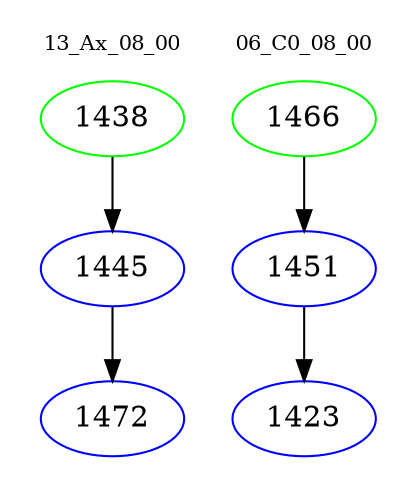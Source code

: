 digraph{
subgraph cluster_0 {
color = white
label = "13_Ax_08_00";
fontsize=10;
T0_1438 [label="1438", color="green"]
T0_1438 -> T0_1445 [color="black"]
T0_1445 [label="1445", color="blue"]
T0_1445 -> T0_1472 [color="black"]
T0_1472 [label="1472", color="blue"]
}
subgraph cluster_1 {
color = white
label = "06_C0_08_00";
fontsize=10;
T1_1466 [label="1466", color="green"]
T1_1466 -> T1_1451 [color="black"]
T1_1451 [label="1451", color="blue"]
T1_1451 -> T1_1423 [color="black"]
T1_1423 [label="1423", color="blue"]
}
}
